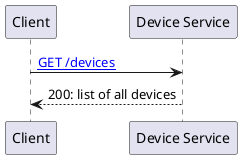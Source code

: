 @startuml GetDevices
Client -> "Device Service": [[https://jonau.github.io/crosslab-test/api/device.html#get-/devices GET /devices]]
Client <-- "Device Service": 200: list of all devices
@enduml